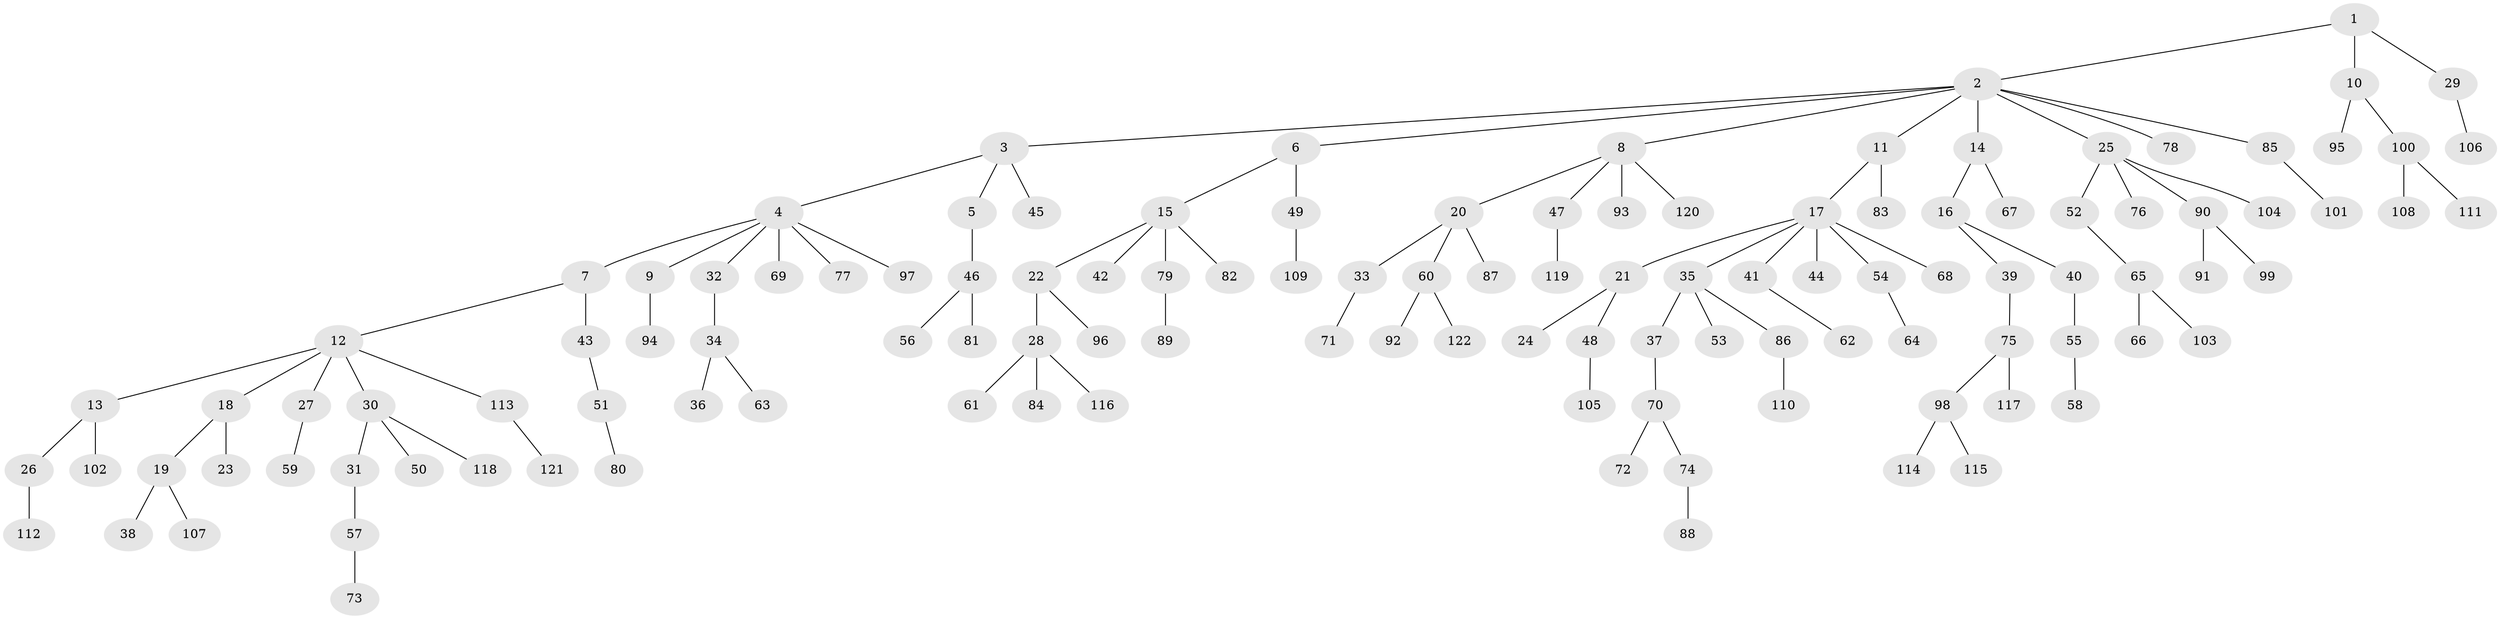 // coarse degree distribution, {2: 0.2235294117647059, 4: 0.011764705882352941, 1: 0.611764705882353, 3: 0.07058823529411765, 5: 0.047058823529411764, 6: 0.011764705882352941, 20: 0.011764705882352941, 10: 0.011764705882352941}
// Generated by graph-tools (version 1.1) at 2025/57/03/04/25 21:57:11]
// undirected, 122 vertices, 121 edges
graph export_dot {
graph [start="1"]
  node [color=gray90,style=filled];
  1;
  2;
  3;
  4;
  5;
  6;
  7;
  8;
  9;
  10;
  11;
  12;
  13;
  14;
  15;
  16;
  17;
  18;
  19;
  20;
  21;
  22;
  23;
  24;
  25;
  26;
  27;
  28;
  29;
  30;
  31;
  32;
  33;
  34;
  35;
  36;
  37;
  38;
  39;
  40;
  41;
  42;
  43;
  44;
  45;
  46;
  47;
  48;
  49;
  50;
  51;
  52;
  53;
  54;
  55;
  56;
  57;
  58;
  59;
  60;
  61;
  62;
  63;
  64;
  65;
  66;
  67;
  68;
  69;
  70;
  71;
  72;
  73;
  74;
  75;
  76;
  77;
  78;
  79;
  80;
  81;
  82;
  83;
  84;
  85;
  86;
  87;
  88;
  89;
  90;
  91;
  92;
  93;
  94;
  95;
  96;
  97;
  98;
  99;
  100;
  101;
  102;
  103;
  104;
  105;
  106;
  107;
  108;
  109;
  110;
  111;
  112;
  113;
  114;
  115;
  116;
  117;
  118;
  119;
  120;
  121;
  122;
  1 -- 2;
  1 -- 10;
  1 -- 29;
  2 -- 3;
  2 -- 6;
  2 -- 8;
  2 -- 11;
  2 -- 14;
  2 -- 25;
  2 -- 78;
  2 -- 85;
  3 -- 4;
  3 -- 5;
  3 -- 45;
  4 -- 7;
  4 -- 9;
  4 -- 32;
  4 -- 69;
  4 -- 77;
  4 -- 97;
  5 -- 46;
  6 -- 15;
  6 -- 49;
  7 -- 12;
  7 -- 43;
  8 -- 20;
  8 -- 47;
  8 -- 93;
  8 -- 120;
  9 -- 94;
  10 -- 95;
  10 -- 100;
  11 -- 17;
  11 -- 83;
  12 -- 13;
  12 -- 18;
  12 -- 27;
  12 -- 30;
  12 -- 113;
  13 -- 26;
  13 -- 102;
  14 -- 16;
  14 -- 67;
  15 -- 22;
  15 -- 42;
  15 -- 79;
  15 -- 82;
  16 -- 39;
  16 -- 40;
  17 -- 21;
  17 -- 35;
  17 -- 41;
  17 -- 44;
  17 -- 54;
  17 -- 68;
  18 -- 19;
  18 -- 23;
  19 -- 38;
  19 -- 107;
  20 -- 33;
  20 -- 60;
  20 -- 87;
  21 -- 24;
  21 -- 48;
  22 -- 28;
  22 -- 96;
  25 -- 52;
  25 -- 76;
  25 -- 90;
  25 -- 104;
  26 -- 112;
  27 -- 59;
  28 -- 61;
  28 -- 84;
  28 -- 116;
  29 -- 106;
  30 -- 31;
  30 -- 50;
  30 -- 118;
  31 -- 57;
  32 -- 34;
  33 -- 71;
  34 -- 36;
  34 -- 63;
  35 -- 37;
  35 -- 53;
  35 -- 86;
  37 -- 70;
  39 -- 75;
  40 -- 55;
  41 -- 62;
  43 -- 51;
  46 -- 56;
  46 -- 81;
  47 -- 119;
  48 -- 105;
  49 -- 109;
  51 -- 80;
  52 -- 65;
  54 -- 64;
  55 -- 58;
  57 -- 73;
  60 -- 92;
  60 -- 122;
  65 -- 66;
  65 -- 103;
  70 -- 72;
  70 -- 74;
  74 -- 88;
  75 -- 98;
  75 -- 117;
  79 -- 89;
  85 -- 101;
  86 -- 110;
  90 -- 91;
  90 -- 99;
  98 -- 114;
  98 -- 115;
  100 -- 108;
  100 -- 111;
  113 -- 121;
}
